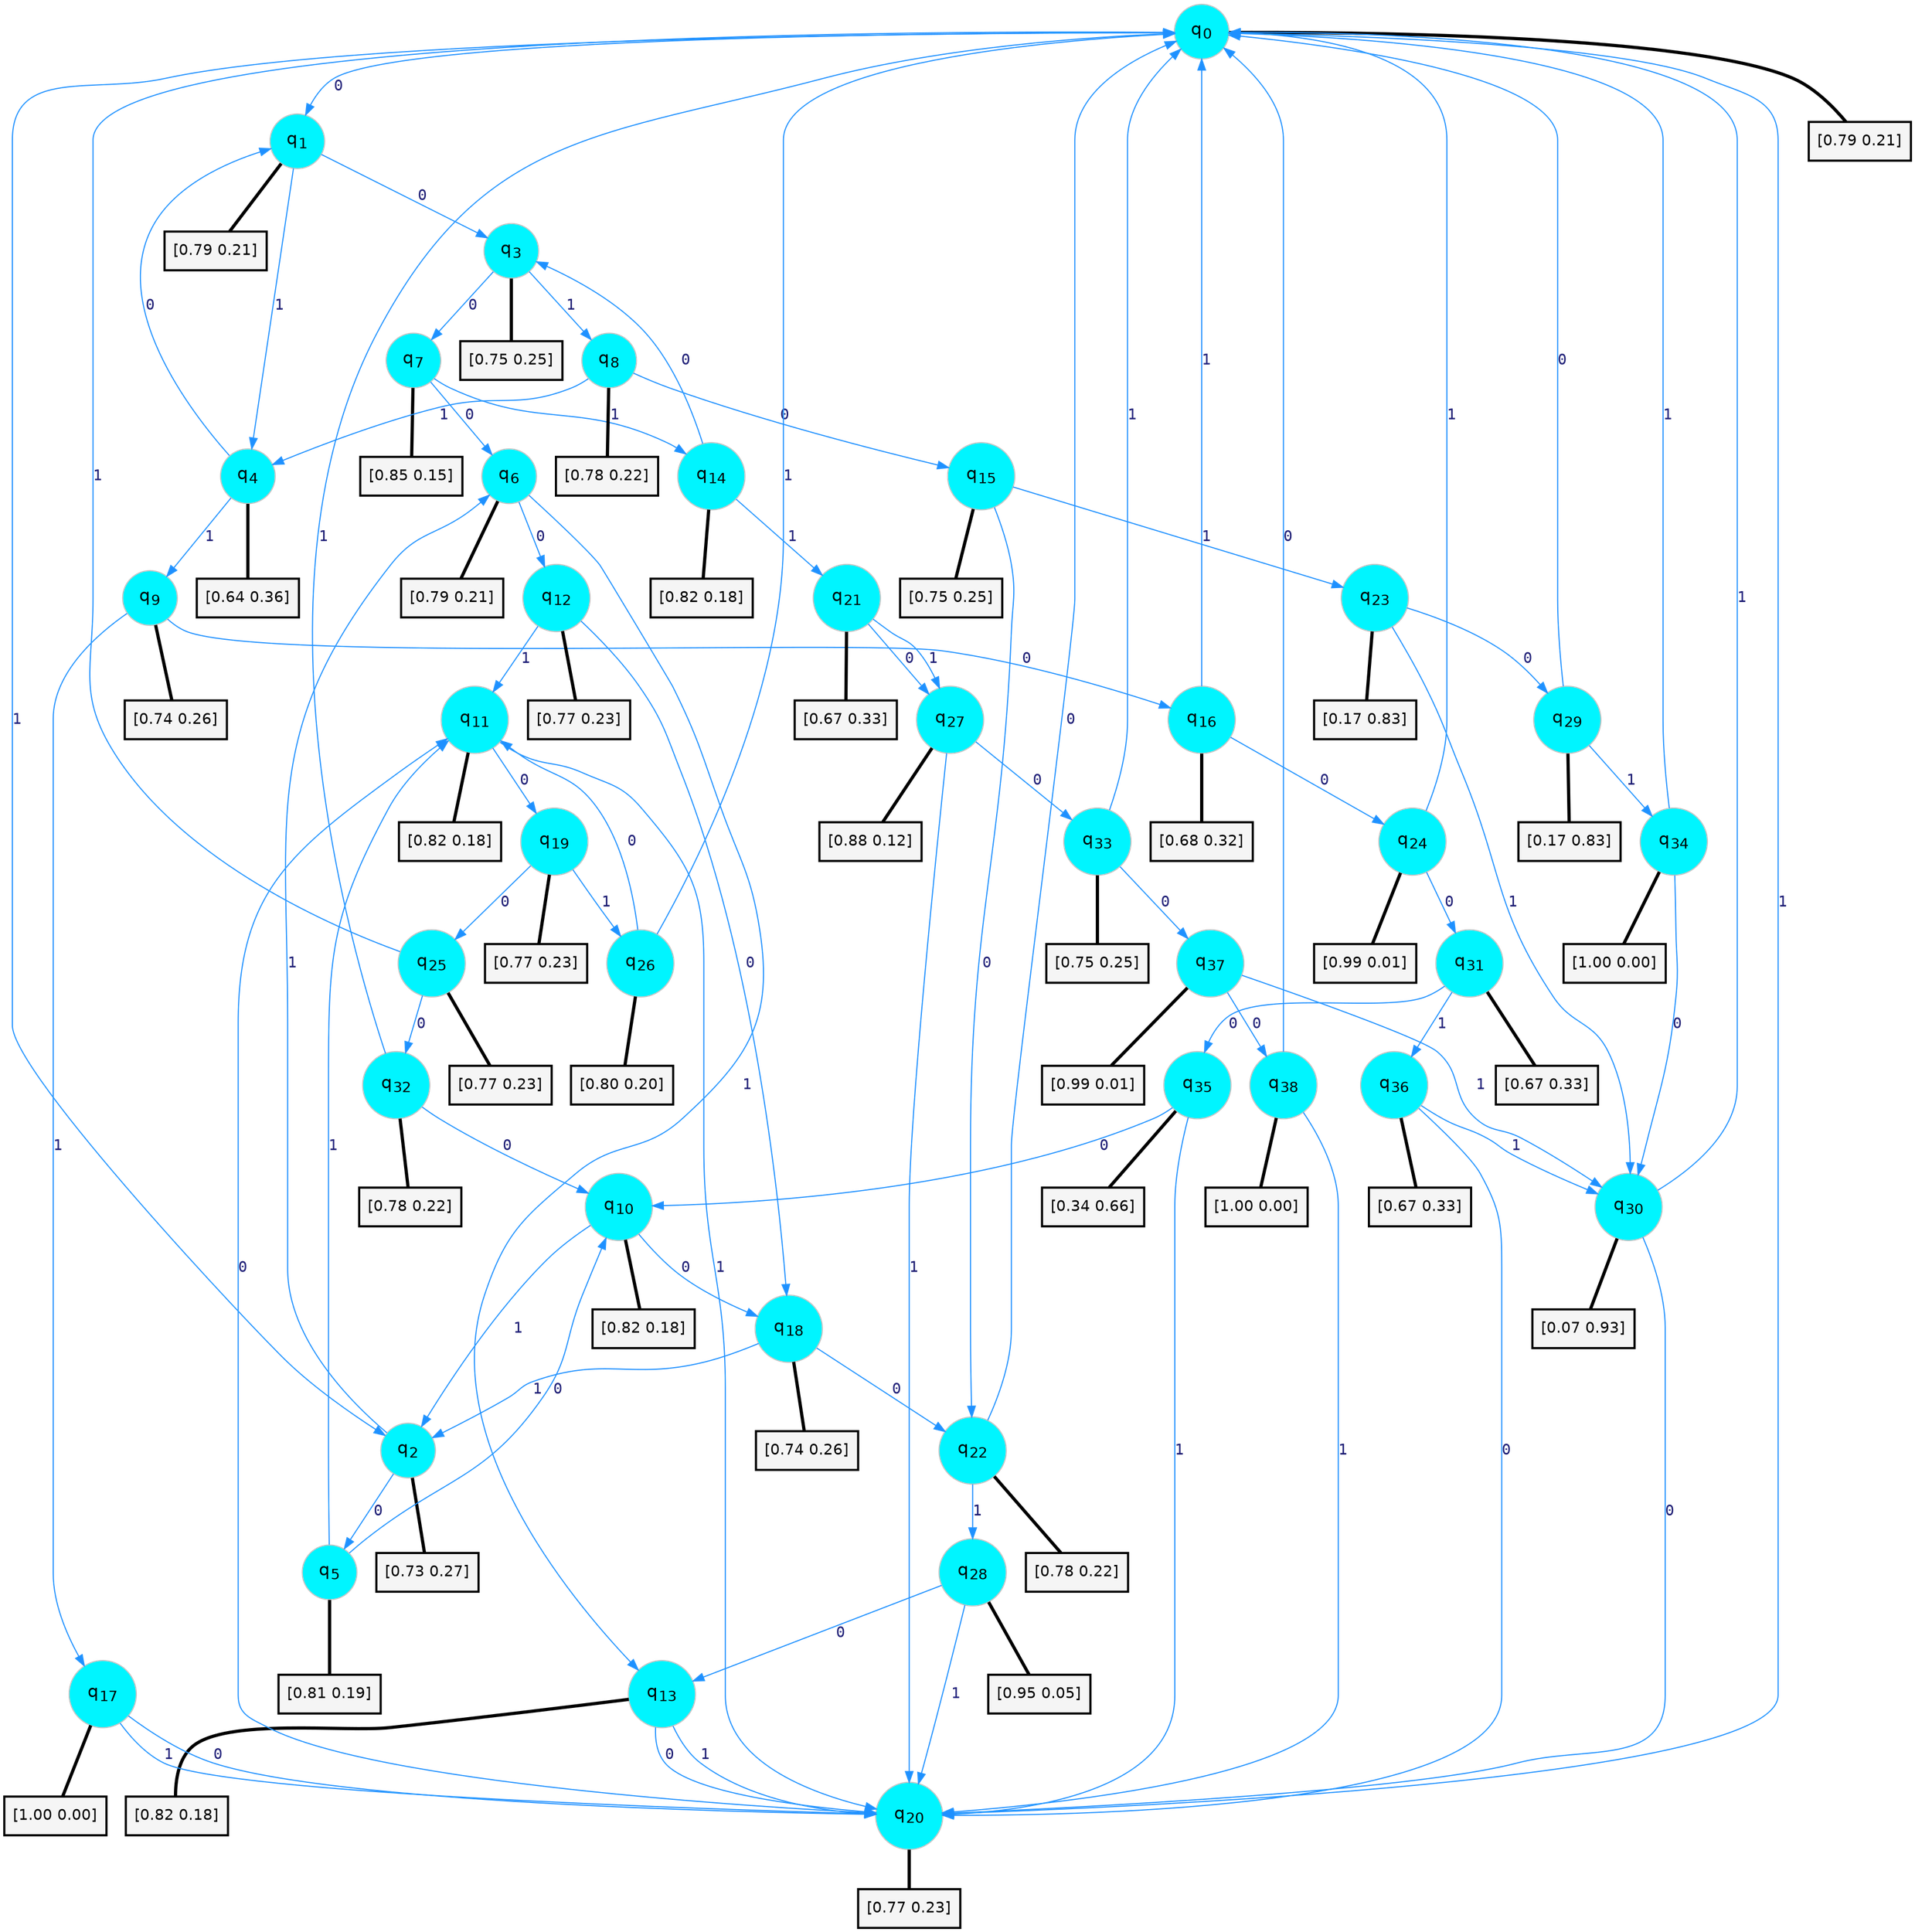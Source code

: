 digraph G {
graph [
bgcolor=transparent, dpi=300, rankdir=TD, size="40,25"];
node [
color=gray, fillcolor=turquoise1, fontcolor=black, fontname=Helvetica, fontsize=16, fontweight=bold, shape=circle, style=filled];
edge [
arrowsize=1, color=dodgerblue1, fontcolor=midnightblue, fontname=courier, fontweight=bold, penwidth=1, style=solid, weight=20];
0[label=<q<SUB>0</SUB>>];
1[label=<q<SUB>1</SUB>>];
2[label=<q<SUB>2</SUB>>];
3[label=<q<SUB>3</SUB>>];
4[label=<q<SUB>4</SUB>>];
5[label=<q<SUB>5</SUB>>];
6[label=<q<SUB>6</SUB>>];
7[label=<q<SUB>7</SUB>>];
8[label=<q<SUB>8</SUB>>];
9[label=<q<SUB>9</SUB>>];
10[label=<q<SUB>10</SUB>>];
11[label=<q<SUB>11</SUB>>];
12[label=<q<SUB>12</SUB>>];
13[label=<q<SUB>13</SUB>>];
14[label=<q<SUB>14</SUB>>];
15[label=<q<SUB>15</SUB>>];
16[label=<q<SUB>16</SUB>>];
17[label=<q<SUB>17</SUB>>];
18[label=<q<SUB>18</SUB>>];
19[label=<q<SUB>19</SUB>>];
20[label=<q<SUB>20</SUB>>];
21[label=<q<SUB>21</SUB>>];
22[label=<q<SUB>22</SUB>>];
23[label=<q<SUB>23</SUB>>];
24[label=<q<SUB>24</SUB>>];
25[label=<q<SUB>25</SUB>>];
26[label=<q<SUB>26</SUB>>];
27[label=<q<SUB>27</SUB>>];
28[label=<q<SUB>28</SUB>>];
29[label=<q<SUB>29</SUB>>];
30[label=<q<SUB>30</SUB>>];
31[label=<q<SUB>31</SUB>>];
32[label=<q<SUB>32</SUB>>];
33[label=<q<SUB>33</SUB>>];
34[label=<q<SUB>34</SUB>>];
35[label=<q<SUB>35</SUB>>];
36[label=<q<SUB>36</SUB>>];
37[label=<q<SUB>37</SUB>>];
38[label=<q<SUB>38</SUB>>];
39[label="[0.79 0.21]", shape=box,fontcolor=black, fontname=Helvetica, fontsize=14, penwidth=2, fillcolor=whitesmoke,color=black];
40[label="[0.79 0.21]", shape=box,fontcolor=black, fontname=Helvetica, fontsize=14, penwidth=2, fillcolor=whitesmoke,color=black];
41[label="[0.73 0.27]", shape=box,fontcolor=black, fontname=Helvetica, fontsize=14, penwidth=2, fillcolor=whitesmoke,color=black];
42[label="[0.75 0.25]", shape=box,fontcolor=black, fontname=Helvetica, fontsize=14, penwidth=2, fillcolor=whitesmoke,color=black];
43[label="[0.64 0.36]", shape=box,fontcolor=black, fontname=Helvetica, fontsize=14, penwidth=2, fillcolor=whitesmoke,color=black];
44[label="[0.81 0.19]", shape=box,fontcolor=black, fontname=Helvetica, fontsize=14, penwidth=2, fillcolor=whitesmoke,color=black];
45[label="[0.79 0.21]", shape=box,fontcolor=black, fontname=Helvetica, fontsize=14, penwidth=2, fillcolor=whitesmoke,color=black];
46[label="[0.85 0.15]", shape=box,fontcolor=black, fontname=Helvetica, fontsize=14, penwidth=2, fillcolor=whitesmoke,color=black];
47[label="[0.78 0.22]", shape=box,fontcolor=black, fontname=Helvetica, fontsize=14, penwidth=2, fillcolor=whitesmoke,color=black];
48[label="[0.74 0.26]", shape=box,fontcolor=black, fontname=Helvetica, fontsize=14, penwidth=2, fillcolor=whitesmoke,color=black];
49[label="[0.82 0.18]", shape=box,fontcolor=black, fontname=Helvetica, fontsize=14, penwidth=2, fillcolor=whitesmoke,color=black];
50[label="[0.82 0.18]", shape=box,fontcolor=black, fontname=Helvetica, fontsize=14, penwidth=2, fillcolor=whitesmoke,color=black];
51[label="[0.77 0.23]", shape=box,fontcolor=black, fontname=Helvetica, fontsize=14, penwidth=2, fillcolor=whitesmoke,color=black];
52[label="[0.82 0.18]", shape=box,fontcolor=black, fontname=Helvetica, fontsize=14, penwidth=2, fillcolor=whitesmoke,color=black];
53[label="[0.82 0.18]", shape=box,fontcolor=black, fontname=Helvetica, fontsize=14, penwidth=2, fillcolor=whitesmoke,color=black];
54[label="[0.75 0.25]", shape=box,fontcolor=black, fontname=Helvetica, fontsize=14, penwidth=2, fillcolor=whitesmoke,color=black];
55[label="[0.68 0.32]", shape=box,fontcolor=black, fontname=Helvetica, fontsize=14, penwidth=2, fillcolor=whitesmoke,color=black];
56[label="[1.00 0.00]", shape=box,fontcolor=black, fontname=Helvetica, fontsize=14, penwidth=2, fillcolor=whitesmoke,color=black];
57[label="[0.74 0.26]", shape=box,fontcolor=black, fontname=Helvetica, fontsize=14, penwidth=2, fillcolor=whitesmoke,color=black];
58[label="[0.77 0.23]", shape=box,fontcolor=black, fontname=Helvetica, fontsize=14, penwidth=2, fillcolor=whitesmoke,color=black];
59[label="[0.77 0.23]", shape=box,fontcolor=black, fontname=Helvetica, fontsize=14, penwidth=2, fillcolor=whitesmoke,color=black];
60[label="[0.67 0.33]", shape=box,fontcolor=black, fontname=Helvetica, fontsize=14, penwidth=2, fillcolor=whitesmoke,color=black];
61[label="[0.78 0.22]", shape=box,fontcolor=black, fontname=Helvetica, fontsize=14, penwidth=2, fillcolor=whitesmoke,color=black];
62[label="[0.17 0.83]", shape=box,fontcolor=black, fontname=Helvetica, fontsize=14, penwidth=2, fillcolor=whitesmoke,color=black];
63[label="[0.99 0.01]", shape=box,fontcolor=black, fontname=Helvetica, fontsize=14, penwidth=2, fillcolor=whitesmoke,color=black];
64[label="[0.77 0.23]", shape=box,fontcolor=black, fontname=Helvetica, fontsize=14, penwidth=2, fillcolor=whitesmoke,color=black];
65[label="[0.80 0.20]", shape=box,fontcolor=black, fontname=Helvetica, fontsize=14, penwidth=2, fillcolor=whitesmoke,color=black];
66[label="[0.88 0.12]", shape=box,fontcolor=black, fontname=Helvetica, fontsize=14, penwidth=2, fillcolor=whitesmoke,color=black];
67[label="[0.95 0.05]", shape=box,fontcolor=black, fontname=Helvetica, fontsize=14, penwidth=2, fillcolor=whitesmoke,color=black];
68[label="[0.17 0.83]", shape=box,fontcolor=black, fontname=Helvetica, fontsize=14, penwidth=2, fillcolor=whitesmoke,color=black];
69[label="[0.07 0.93]", shape=box,fontcolor=black, fontname=Helvetica, fontsize=14, penwidth=2, fillcolor=whitesmoke,color=black];
70[label="[0.67 0.33]", shape=box,fontcolor=black, fontname=Helvetica, fontsize=14, penwidth=2, fillcolor=whitesmoke,color=black];
71[label="[0.78 0.22]", shape=box,fontcolor=black, fontname=Helvetica, fontsize=14, penwidth=2, fillcolor=whitesmoke,color=black];
72[label="[0.75 0.25]", shape=box,fontcolor=black, fontname=Helvetica, fontsize=14, penwidth=2, fillcolor=whitesmoke,color=black];
73[label="[1.00 0.00]", shape=box,fontcolor=black, fontname=Helvetica, fontsize=14, penwidth=2, fillcolor=whitesmoke,color=black];
74[label="[0.34 0.66]", shape=box,fontcolor=black, fontname=Helvetica, fontsize=14, penwidth=2, fillcolor=whitesmoke,color=black];
75[label="[0.67 0.33]", shape=box,fontcolor=black, fontname=Helvetica, fontsize=14, penwidth=2, fillcolor=whitesmoke,color=black];
76[label="[0.99 0.01]", shape=box,fontcolor=black, fontname=Helvetica, fontsize=14, penwidth=2, fillcolor=whitesmoke,color=black];
77[label="[1.00 0.00]", shape=box,fontcolor=black, fontname=Helvetica, fontsize=14, penwidth=2, fillcolor=whitesmoke,color=black];
0->1 [label=0];
0->2 [label=1];
0->39 [arrowhead=none, penwidth=3,color=black];
1->3 [label=0];
1->4 [label=1];
1->40 [arrowhead=none, penwidth=3,color=black];
2->5 [label=0];
2->6 [label=1];
2->41 [arrowhead=none, penwidth=3,color=black];
3->7 [label=0];
3->8 [label=1];
3->42 [arrowhead=none, penwidth=3,color=black];
4->1 [label=0];
4->9 [label=1];
4->43 [arrowhead=none, penwidth=3,color=black];
5->10 [label=0];
5->11 [label=1];
5->44 [arrowhead=none, penwidth=3,color=black];
6->12 [label=0];
6->13 [label=1];
6->45 [arrowhead=none, penwidth=3,color=black];
7->6 [label=0];
7->14 [label=1];
7->46 [arrowhead=none, penwidth=3,color=black];
8->15 [label=0];
8->4 [label=1];
8->47 [arrowhead=none, penwidth=3,color=black];
9->16 [label=0];
9->17 [label=1];
9->48 [arrowhead=none, penwidth=3,color=black];
10->18 [label=0];
10->2 [label=1];
10->49 [arrowhead=none, penwidth=3,color=black];
11->19 [label=0];
11->20 [label=1];
11->50 [arrowhead=none, penwidth=3,color=black];
12->18 [label=0];
12->11 [label=1];
12->51 [arrowhead=none, penwidth=3,color=black];
13->20 [label=0];
13->20 [label=1];
13->52 [arrowhead=none, penwidth=3,color=black];
14->3 [label=0];
14->21 [label=1];
14->53 [arrowhead=none, penwidth=3,color=black];
15->22 [label=0];
15->23 [label=1];
15->54 [arrowhead=none, penwidth=3,color=black];
16->24 [label=0];
16->0 [label=1];
16->55 [arrowhead=none, penwidth=3,color=black];
17->20 [label=0];
17->20 [label=1];
17->56 [arrowhead=none, penwidth=3,color=black];
18->22 [label=0];
18->2 [label=1];
18->57 [arrowhead=none, penwidth=3,color=black];
19->25 [label=0];
19->26 [label=1];
19->58 [arrowhead=none, penwidth=3,color=black];
20->11 [label=0];
20->0 [label=1];
20->59 [arrowhead=none, penwidth=3,color=black];
21->27 [label=0];
21->27 [label=1];
21->60 [arrowhead=none, penwidth=3,color=black];
22->0 [label=0];
22->28 [label=1];
22->61 [arrowhead=none, penwidth=3,color=black];
23->29 [label=0];
23->30 [label=1];
23->62 [arrowhead=none, penwidth=3,color=black];
24->31 [label=0];
24->0 [label=1];
24->63 [arrowhead=none, penwidth=3,color=black];
25->32 [label=0];
25->0 [label=1];
25->64 [arrowhead=none, penwidth=3,color=black];
26->11 [label=0];
26->0 [label=1];
26->65 [arrowhead=none, penwidth=3,color=black];
27->33 [label=0];
27->20 [label=1];
27->66 [arrowhead=none, penwidth=3,color=black];
28->13 [label=0];
28->20 [label=1];
28->67 [arrowhead=none, penwidth=3,color=black];
29->0 [label=0];
29->34 [label=1];
29->68 [arrowhead=none, penwidth=3,color=black];
30->20 [label=0];
30->0 [label=1];
30->69 [arrowhead=none, penwidth=3,color=black];
31->35 [label=0];
31->36 [label=1];
31->70 [arrowhead=none, penwidth=3,color=black];
32->10 [label=0];
32->0 [label=1];
32->71 [arrowhead=none, penwidth=3,color=black];
33->37 [label=0];
33->0 [label=1];
33->72 [arrowhead=none, penwidth=3,color=black];
34->30 [label=0];
34->0 [label=1];
34->73 [arrowhead=none, penwidth=3,color=black];
35->10 [label=0];
35->20 [label=1];
35->74 [arrowhead=none, penwidth=3,color=black];
36->20 [label=0];
36->30 [label=1];
36->75 [arrowhead=none, penwidth=3,color=black];
37->38 [label=0];
37->30 [label=1];
37->76 [arrowhead=none, penwidth=3,color=black];
38->0 [label=0];
38->20 [label=1];
38->77 [arrowhead=none, penwidth=3,color=black];
}

